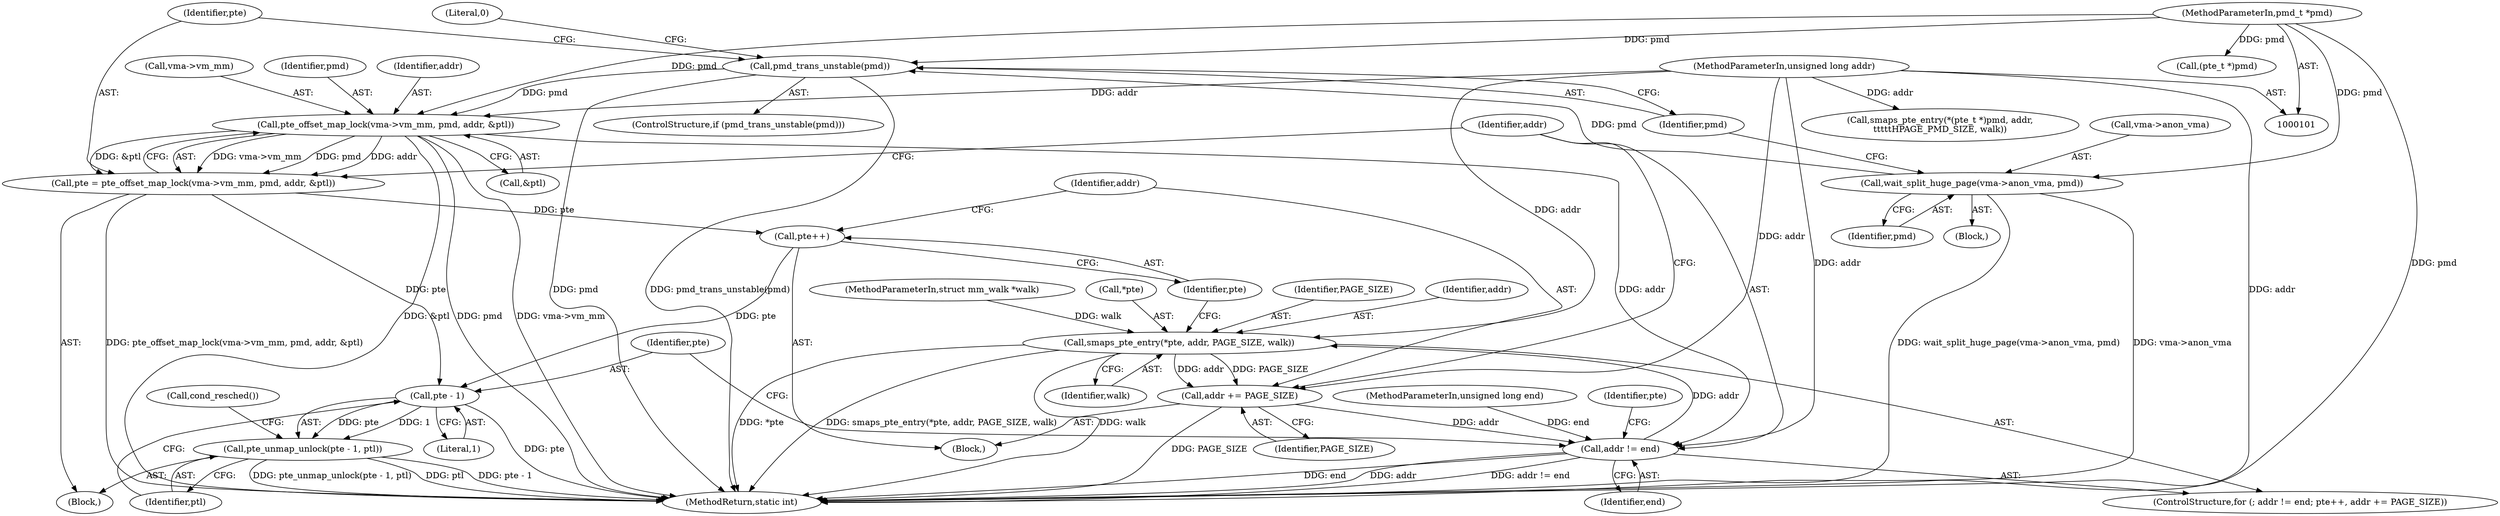 digraph "0_linux_4a1d704194a441bf83c636004a479e01360ec850_3@pointer" {
"1000190" [label="(Call,pte_offset_map_lock(vma->vm_mm, pmd, addr, &ptl))"];
"1000184" [label="(Call,pmd_trans_unstable(pmd))"];
"1000145" [label="(Call,wait_split_huge_page(vma->anon_vma, pmd))"];
"1000102" [label="(MethodParameterIn,pmd_t *pmd)"];
"1000103" [label="(MethodParameterIn,unsigned long addr)"];
"1000188" [label="(Call,pte = pte_offset_map_lock(vma->vm_mm, pmd, addr, &ptl))"];
"1000203" [label="(Call,pte++)"];
"1000215" [label="(Call,pte - 1)"];
"1000214" [label="(Call,pte_unmap_unlock(pte - 1, ptl))"];
"1000199" [label="(Call,addr != end)"];
"1000208" [label="(Call,smaps_pte_entry(*pte, addr, PAGE_SIZE, walk))"];
"1000205" [label="(Call,addr += PAGE_SIZE)"];
"1000188" [label="(Call,pte = pte_offset_map_lock(vma->vm_mm, pmd, addr, &ptl))"];
"1000187" [label="(Literal,0)"];
"1000145" [label="(Call,wait_split_huge_page(vma->anon_vma, pmd))"];
"1000149" [label="(Identifier,pmd)"];
"1000154" [label="(Call,(pte_t *)pmd)"];
"1000222" [label="(MethodReturn,static int)"];
"1000206" [label="(Identifier,addr)"];
"1000219" [label="(Call,cond_resched())"];
"1000210" [label="(Identifier,pte)"];
"1000212" [label="(Identifier,PAGE_SIZE)"];
"1000146" [label="(Call,vma->anon_vma)"];
"1000203" [label="(Call,pte++)"];
"1000137" [label="(Block,)"];
"1000211" [label="(Identifier,addr)"];
"1000208" [label="(Call,smaps_pte_entry(*pte, addr, PAGE_SIZE, walk))"];
"1000190" [label="(Call,pte_offset_map_lock(vma->vm_mm, pmd, addr, &ptl))"];
"1000218" [label="(Identifier,ptl)"];
"1000214" [label="(Call,pte_unmap_unlock(pte - 1, ptl))"];
"1000202" [label="(Block,)"];
"1000105" [label="(MethodParameterIn,struct mm_walk *walk)"];
"1000217" [label="(Literal,1)"];
"1000213" [label="(Identifier,walk)"];
"1000189" [label="(Identifier,pte)"];
"1000201" [label="(Identifier,end)"];
"1000207" [label="(Identifier,PAGE_SIZE)"];
"1000196" [label="(Call,&ptl)"];
"1000183" [label="(ControlStructure,if (pmd_trans_unstable(pmd)))"];
"1000216" [label="(Identifier,pte)"];
"1000200" [label="(Identifier,addr)"];
"1000194" [label="(Identifier,pmd)"];
"1000184" [label="(Call,pmd_trans_unstable(pmd))"];
"1000106" [label="(Block,)"];
"1000205" [label="(Call,addr += PAGE_SIZE)"];
"1000199" [label="(Call,addr != end)"];
"1000209" [label="(Call,*pte)"];
"1000195" [label="(Identifier,addr)"];
"1000103" [label="(MethodParameterIn,unsigned long addr)"];
"1000204" [label="(Identifier,pte)"];
"1000215" [label="(Call,pte - 1)"];
"1000185" [label="(Identifier,pmd)"];
"1000102" [label="(MethodParameterIn,pmd_t *pmd)"];
"1000152" [label="(Call,smaps_pte_entry(*(pte_t *)pmd, addr,\n\t\t\t\t\tHPAGE_PMD_SIZE, walk))"];
"1000104" [label="(MethodParameterIn,unsigned long end)"];
"1000198" [label="(ControlStructure,for (; addr != end; pte++, addr += PAGE_SIZE))"];
"1000191" [label="(Call,vma->vm_mm)"];
"1000190" -> "1000188"  [label="AST: "];
"1000190" -> "1000196"  [label="CFG: "];
"1000191" -> "1000190"  [label="AST: "];
"1000194" -> "1000190"  [label="AST: "];
"1000195" -> "1000190"  [label="AST: "];
"1000196" -> "1000190"  [label="AST: "];
"1000188" -> "1000190"  [label="CFG: "];
"1000190" -> "1000222"  [label="DDG: pmd"];
"1000190" -> "1000222"  [label="DDG: vma->vm_mm"];
"1000190" -> "1000222"  [label="DDG: &ptl"];
"1000190" -> "1000188"  [label="DDG: vma->vm_mm"];
"1000190" -> "1000188"  [label="DDG: pmd"];
"1000190" -> "1000188"  [label="DDG: addr"];
"1000190" -> "1000188"  [label="DDG: &ptl"];
"1000184" -> "1000190"  [label="DDG: pmd"];
"1000102" -> "1000190"  [label="DDG: pmd"];
"1000103" -> "1000190"  [label="DDG: addr"];
"1000190" -> "1000199"  [label="DDG: addr"];
"1000184" -> "1000183"  [label="AST: "];
"1000184" -> "1000185"  [label="CFG: "];
"1000185" -> "1000184"  [label="AST: "];
"1000187" -> "1000184"  [label="CFG: "];
"1000189" -> "1000184"  [label="CFG: "];
"1000184" -> "1000222"  [label="DDG: pmd"];
"1000184" -> "1000222"  [label="DDG: pmd_trans_unstable(pmd)"];
"1000145" -> "1000184"  [label="DDG: pmd"];
"1000102" -> "1000184"  [label="DDG: pmd"];
"1000145" -> "1000137"  [label="AST: "];
"1000145" -> "1000149"  [label="CFG: "];
"1000146" -> "1000145"  [label="AST: "];
"1000149" -> "1000145"  [label="AST: "];
"1000185" -> "1000145"  [label="CFG: "];
"1000145" -> "1000222"  [label="DDG: wait_split_huge_page(vma->anon_vma, pmd)"];
"1000145" -> "1000222"  [label="DDG: vma->anon_vma"];
"1000102" -> "1000145"  [label="DDG: pmd"];
"1000102" -> "1000101"  [label="AST: "];
"1000102" -> "1000222"  [label="DDG: pmd"];
"1000102" -> "1000154"  [label="DDG: pmd"];
"1000103" -> "1000101"  [label="AST: "];
"1000103" -> "1000222"  [label="DDG: addr"];
"1000103" -> "1000152"  [label="DDG: addr"];
"1000103" -> "1000199"  [label="DDG: addr"];
"1000103" -> "1000205"  [label="DDG: addr"];
"1000103" -> "1000208"  [label="DDG: addr"];
"1000188" -> "1000106"  [label="AST: "];
"1000189" -> "1000188"  [label="AST: "];
"1000200" -> "1000188"  [label="CFG: "];
"1000188" -> "1000222"  [label="DDG: pte_offset_map_lock(vma->vm_mm, pmd, addr, &ptl)"];
"1000188" -> "1000203"  [label="DDG: pte"];
"1000188" -> "1000215"  [label="DDG: pte"];
"1000203" -> "1000202"  [label="AST: "];
"1000203" -> "1000204"  [label="CFG: "];
"1000204" -> "1000203"  [label="AST: "];
"1000206" -> "1000203"  [label="CFG: "];
"1000203" -> "1000215"  [label="DDG: pte"];
"1000215" -> "1000214"  [label="AST: "];
"1000215" -> "1000217"  [label="CFG: "];
"1000216" -> "1000215"  [label="AST: "];
"1000217" -> "1000215"  [label="AST: "];
"1000218" -> "1000215"  [label="CFG: "];
"1000215" -> "1000222"  [label="DDG: pte"];
"1000215" -> "1000214"  [label="DDG: pte"];
"1000215" -> "1000214"  [label="DDG: 1"];
"1000214" -> "1000106"  [label="AST: "];
"1000214" -> "1000218"  [label="CFG: "];
"1000218" -> "1000214"  [label="AST: "];
"1000219" -> "1000214"  [label="CFG: "];
"1000214" -> "1000222"  [label="DDG: pte_unmap_unlock(pte - 1, ptl)"];
"1000214" -> "1000222"  [label="DDG: ptl"];
"1000214" -> "1000222"  [label="DDG: pte - 1"];
"1000199" -> "1000198"  [label="AST: "];
"1000199" -> "1000201"  [label="CFG: "];
"1000200" -> "1000199"  [label="AST: "];
"1000201" -> "1000199"  [label="AST: "];
"1000210" -> "1000199"  [label="CFG: "];
"1000216" -> "1000199"  [label="CFG: "];
"1000199" -> "1000222"  [label="DDG: addr != end"];
"1000199" -> "1000222"  [label="DDG: end"];
"1000199" -> "1000222"  [label="DDG: addr"];
"1000205" -> "1000199"  [label="DDG: addr"];
"1000104" -> "1000199"  [label="DDG: end"];
"1000199" -> "1000208"  [label="DDG: addr"];
"1000208" -> "1000198"  [label="AST: "];
"1000208" -> "1000213"  [label="CFG: "];
"1000209" -> "1000208"  [label="AST: "];
"1000211" -> "1000208"  [label="AST: "];
"1000212" -> "1000208"  [label="AST: "];
"1000213" -> "1000208"  [label="AST: "];
"1000204" -> "1000208"  [label="CFG: "];
"1000208" -> "1000222"  [label="DDG: *pte"];
"1000208" -> "1000222"  [label="DDG: smaps_pte_entry(*pte, addr, PAGE_SIZE, walk)"];
"1000208" -> "1000222"  [label="DDG: walk"];
"1000208" -> "1000205"  [label="DDG: PAGE_SIZE"];
"1000208" -> "1000205"  [label="DDG: addr"];
"1000105" -> "1000208"  [label="DDG: walk"];
"1000205" -> "1000202"  [label="AST: "];
"1000205" -> "1000207"  [label="CFG: "];
"1000206" -> "1000205"  [label="AST: "];
"1000207" -> "1000205"  [label="AST: "];
"1000200" -> "1000205"  [label="CFG: "];
"1000205" -> "1000222"  [label="DDG: PAGE_SIZE"];
}
